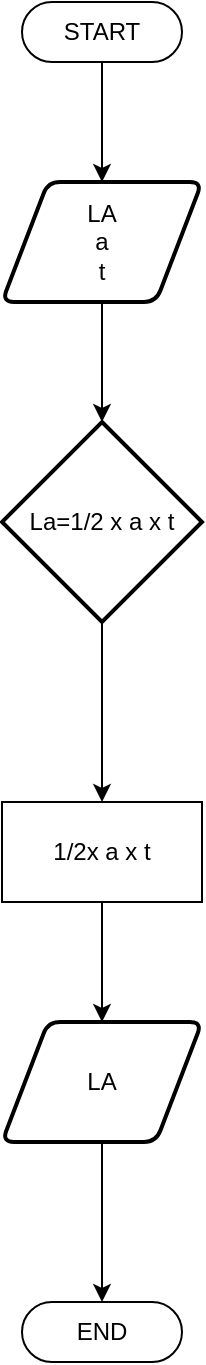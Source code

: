 <mxfile version="22.0.4" type="github">
  <diagram name="Page-1" id="uSIP-8fyCLPpVjQGDKZk">
    <mxGraphModel dx="1035" dy="553" grid="1" gridSize="10" guides="1" tooltips="1" connect="1" arrows="1" fold="1" page="1" pageScale="1" pageWidth="850" pageHeight="1100" math="0" shadow="0">
      <root>
        <mxCell id="0" />
        <mxCell id="1" parent="0" />
        <mxCell id="fPuoYm2NFhe7NL5C9c1N-7" style="edgeStyle=orthogonalEdgeStyle;rounded=0;orthogonalLoop=1;jettySize=auto;html=1;entryX=0.5;entryY=0;entryDx=0;entryDy=0;" edge="1" parent="1" source="fPuoYm2NFhe7NL5C9c1N-1" target="fPuoYm2NFhe7NL5C9c1N-3">
          <mxGeometry relative="1" as="geometry" />
        </mxCell>
        <mxCell id="fPuoYm2NFhe7NL5C9c1N-1" value="START" style="html=1;dashed=0;whiteSpace=wrap;shape=mxgraph.dfd.start" vertex="1" parent="1">
          <mxGeometry x="350" y="90" width="80" height="30" as="geometry" />
        </mxCell>
        <mxCell id="fPuoYm2NFhe7NL5C9c1N-3" value="&lt;div&gt;LA&lt;/div&gt;&lt;div&gt;a&lt;/div&gt;&lt;div&gt;t&lt;br&gt;&lt;/div&gt;" style="shape=parallelogram;html=1;strokeWidth=2;perimeter=parallelogramPerimeter;whiteSpace=wrap;rounded=1;arcSize=12;size=0.23;" vertex="1" parent="1">
          <mxGeometry x="340" y="180" width="100" height="60" as="geometry" />
        </mxCell>
        <mxCell id="fPuoYm2NFhe7NL5C9c1N-24" style="edgeStyle=orthogonalEdgeStyle;rounded=0;orthogonalLoop=1;jettySize=auto;html=1;exitX=0.5;exitY=1;exitDx=0;exitDy=0;exitPerimeter=0;" edge="1" parent="1" source="fPuoYm2NFhe7NL5C9c1N-4" target="fPuoYm2NFhe7NL5C9c1N-5">
          <mxGeometry relative="1" as="geometry" />
        </mxCell>
        <mxCell id="fPuoYm2NFhe7NL5C9c1N-4" value="La=1/2 x a x t" style="strokeWidth=2;html=1;shape=mxgraph.flowchart.decision;whiteSpace=wrap;" vertex="1" parent="1">
          <mxGeometry x="340" y="300" width="100" height="100" as="geometry" />
        </mxCell>
        <mxCell id="fPuoYm2NFhe7NL5C9c1N-5" value="1/2x a x t" style="html=1;dashed=0;whiteSpace=wrap;" vertex="1" parent="1">
          <mxGeometry x="340" y="490" width="100" height="50" as="geometry" />
        </mxCell>
        <mxCell id="fPuoYm2NFhe7NL5C9c1N-19" style="edgeStyle=orthogonalEdgeStyle;rounded=0;orthogonalLoop=1;jettySize=auto;html=1;exitX=0.5;exitY=1;exitDx=0;exitDy=0;entryX=0.5;entryY=0;entryDx=0;entryDy=0;entryPerimeter=0;" edge="1" parent="1" source="fPuoYm2NFhe7NL5C9c1N-3" target="fPuoYm2NFhe7NL5C9c1N-4">
          <mxGeometry relative="1" as="geometry" />
        </mxCell>
        <mxCell id="fPuoYm2NFhe7NL5C9c1N-25" style="edgeStyle=orthogonalEdgeStyle;rounded=0;orthogonalLoop=1;jettySize=auto;html=1;exitX=0.5;exitY=1;exitDx=0;exitDy=0;entryX=0.5;entryY=0.5;entryDx=0;entryDy=-20;entryPerimeter=0;" edge="1" parent="1" source="fPuoYm2NFhe7NL5C9c1N-5">
          <mxGeometry relative="1" as="geometry">
            <mxPoint x="390" y="600" as="targetPoint" />
          </mxGeometry>
        </mxCell>
        <mxCell id="fPuoYm2NFhe7NL5C9c1N-28" style="edgeStyle=orthogonalEdgeStyle;rounded=0;orthogonalLoop=1;jettySize=auto;html=1;exitX=0.5;exitY=1;exitDx=0;exitDy=0;" edge="1" parent="1" source="fPuoYm2NFhe7NL5C9c1N-26" target="fPuoYm2NFhe7NL5C9c1N-27">
          <mxGeometry relative="1" as="geometry" />
        </mxCell>
        <mxCell id="fPuoYm2NFhe7NL5C9c1N-26" value="LA" style="shape=parallelogram;html=1;strokeWidth=2;perimeter=parallelogramPerimeter;whiteSpace=wrap;rounded=1;arcSize=12;size=0.23;" vertex="1" parent="1">
          <mxGeometry x="340" y="600" width="100" height="60" as="geometry" />
        </mxCell>
        <mxCell id="fPuoYm2NFhe7NL5C9c1N-27" value="END" style="html=1;dashed=0;whiteSpace=wrap;shape=mxgraph.dfd.start" vertex="1" parent="1">
          <mxGeometry x="350" y="740" width="80" height="30" as="geometry" />
        </mxCell>
      </root>
    </mxGraphModel>
  </diagram>
</mxfile>
